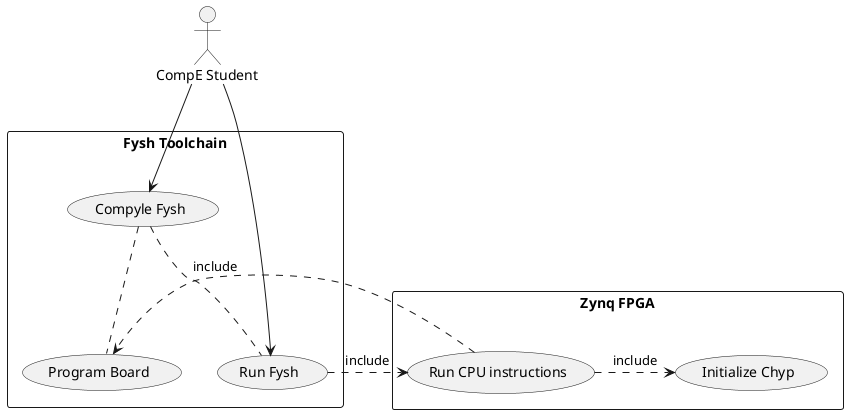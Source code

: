 @startuml
top to bottom direction
actor "CompE Student" as student

rectangle "Fysh Toolchain" {
  usecase "Compyle Fysh" as compyleFysh
  usecase "Run Fysh" as runFysh
  usecase "Program Board" as programBoard
}

rectangle "Zynq FPGA" {
  usecase "Initialize Chyp" as initialize
  usecase "Run CPU instructions" as runCPU
}

compyleFysh -[dashed]- runFysh
compyleFysh -[dashed]- programBoard

student --> compyleFysh
student --> runFysh

runFysh .> runCPU : include
runCPU .> initialize : include
runCPU .> programBoard : include
@enduml
